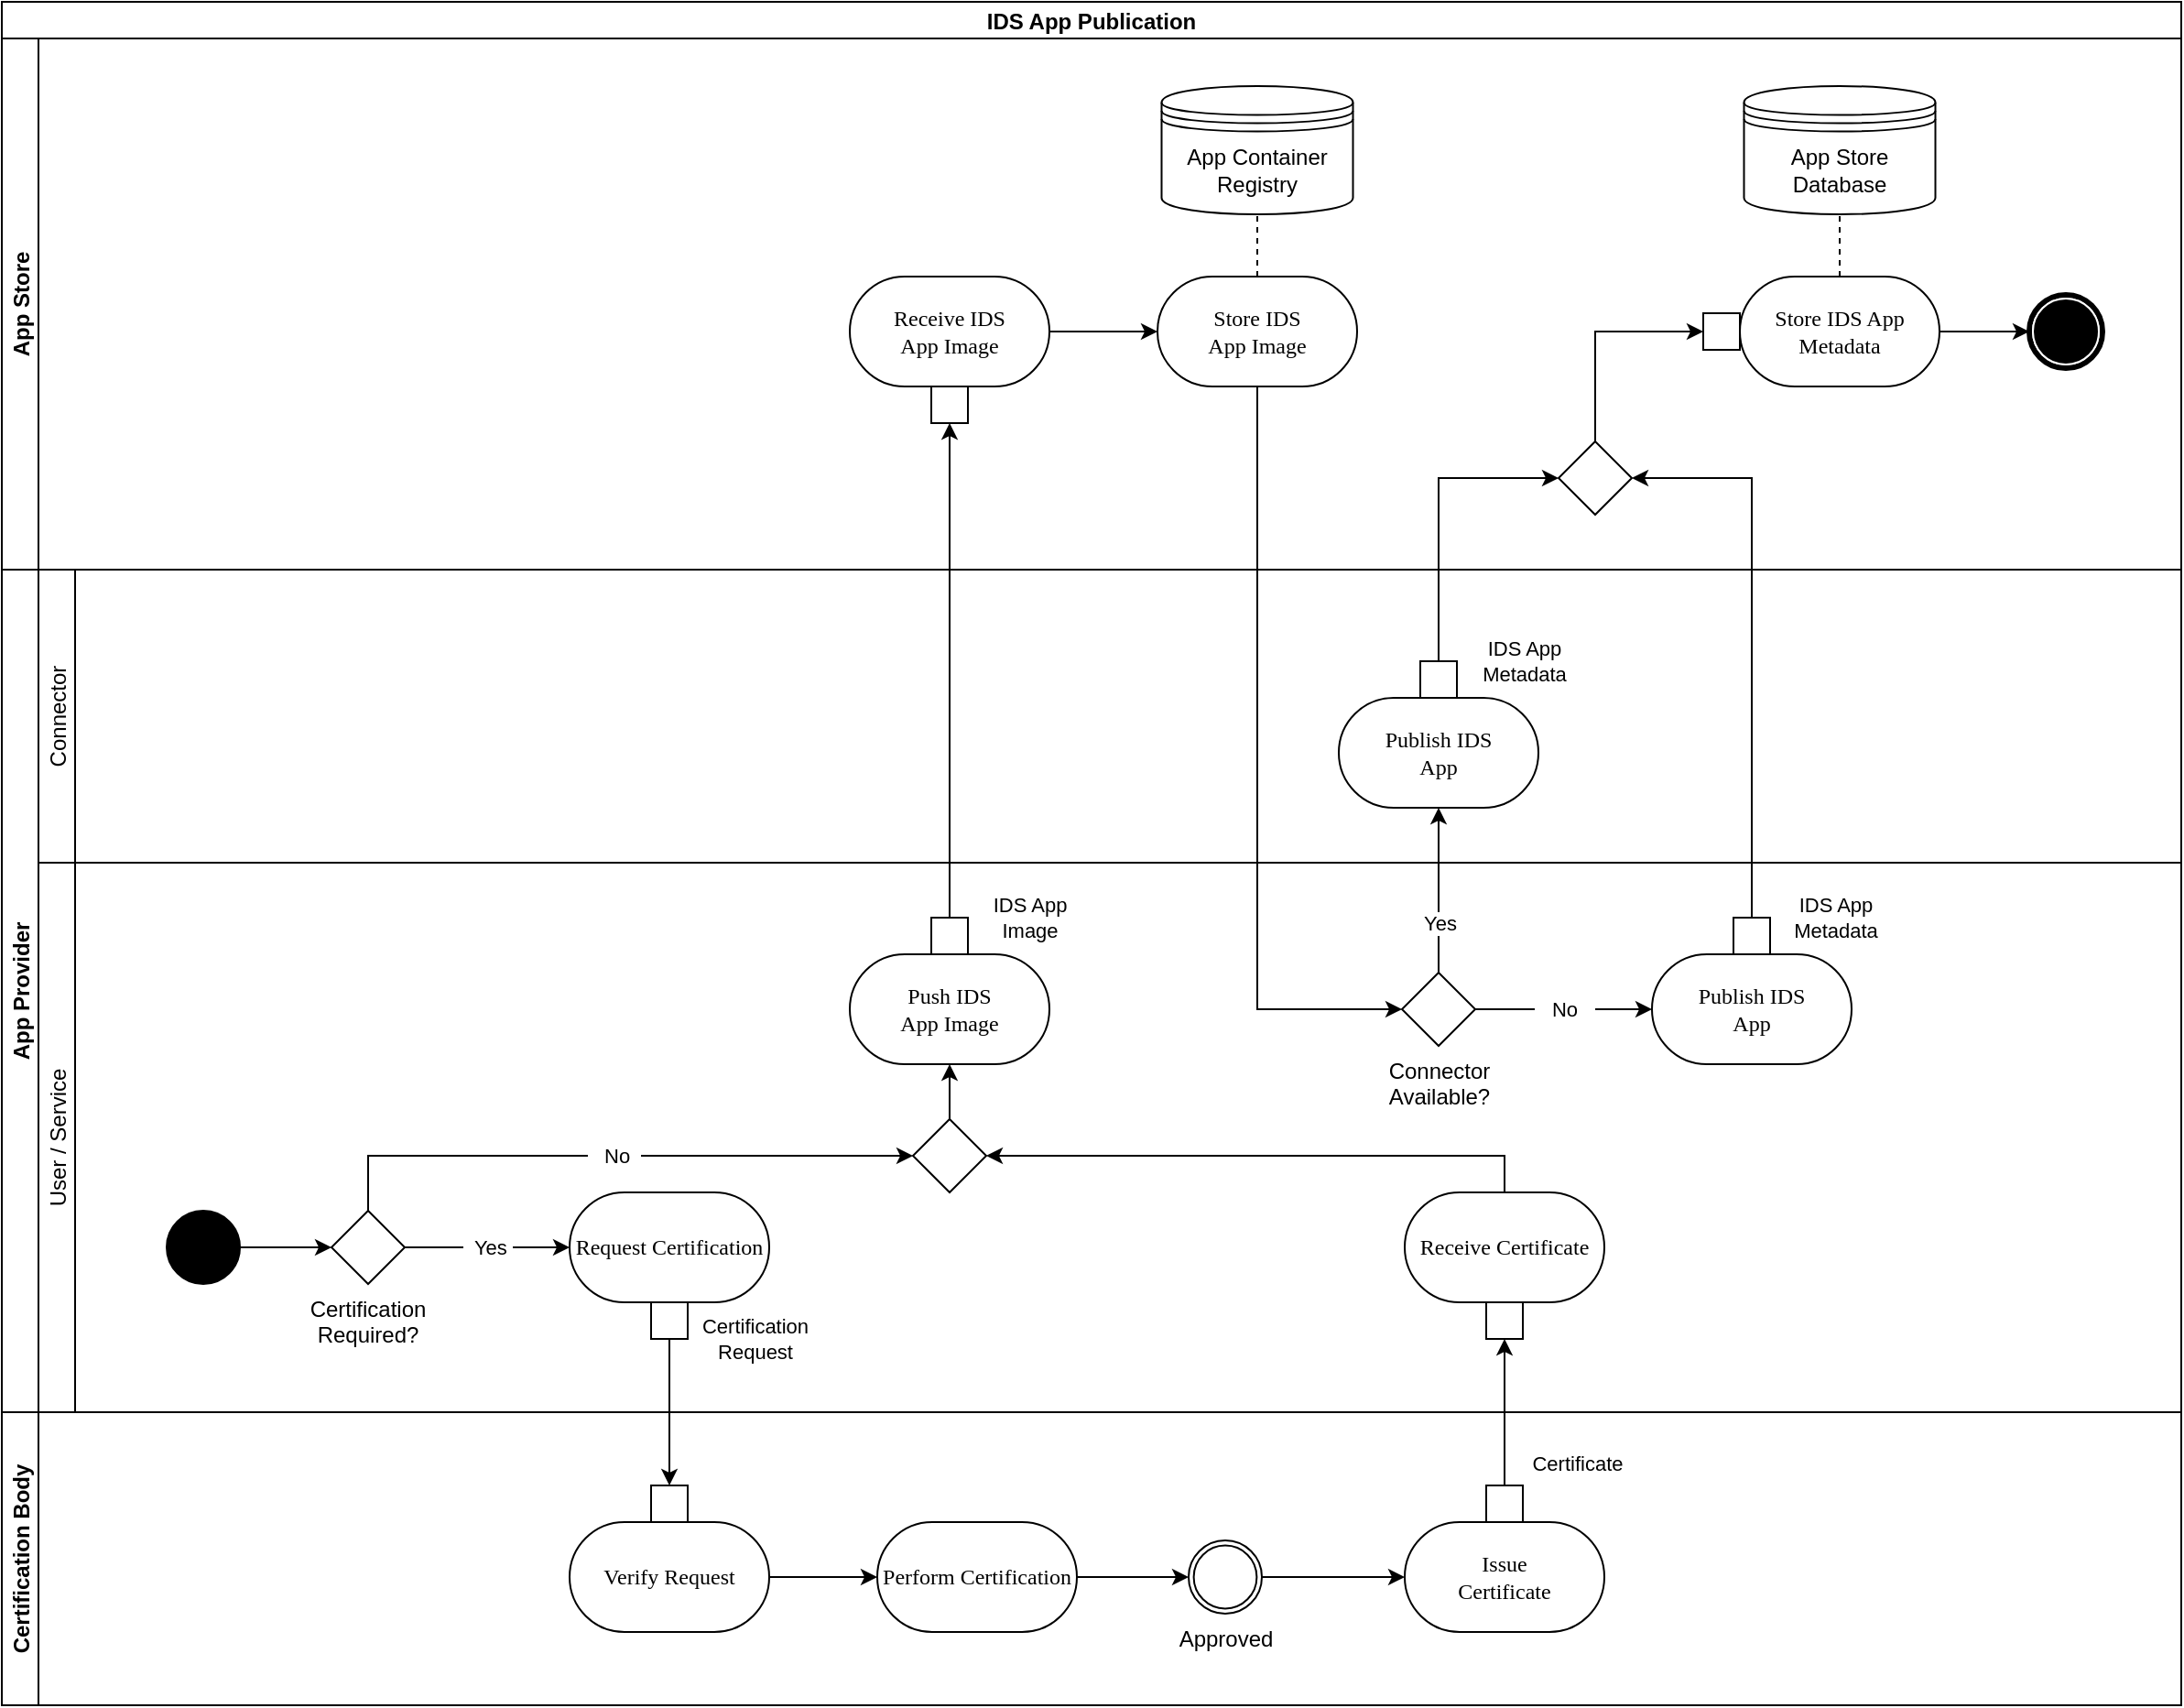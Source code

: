 <mxfile version="17.5.0" type="google"><diagram id="OzzaGZmG7DXFQcaVUCMA" name="Page-3"><mxGraphModel grid="1" page="1" gridSize="10" guides="1" tooltips="1" connect="1" arrows="1" fold="1" pageScale="1" pageWidth="827" pageHeight="1169" math="0" shadow="0"><root><mxCell id="0"/><mxCell id="1" parent="0"/><mxCell id="mxeYSlyRSG2iIcuXlxpL-1" value="IDS App Publication" style="swimlane;childLayout=stackLayout;resizeParent=1;resizeParentMax=0;horizontal=1;startSize=20;horizontalStack=0;fontStyle=1" vertex="1" parent="1"><mxGeometry x="60" y="70" width="1190" height="930" as="geometry"/></mxCell><mxCell id="mxeYSlyRSG2iIcuXlxpL-2" value="App Store" style="swimlane;startSize=20;horizontal=0;" vertex="1" parent="mxeYSlyRSG2iIcuXlxpL-1"><mxGeometry y="20" width="1190" height="290" as="geometry"/></mxCell><mxCell id="Ga0dKPzKgMCQ_paxqXcR-1" value="" style="shape=mxgraph.bpmn.shape;html=1;verticalLabelPosition=bottom;labelBackgroundColor=#ffffff;verticalAlign=top;perimeter=ellipsePerimeter;outline=end;symbol=terminate;rounded=0;shadow=0;comic=0;strokeWidth=1;fontFamily=Verdana;fontSize=12;align=center;" vertex="1" parent="mxeYSlyRSG2iIcuXlxpL-2"><mxGeometry x="1107" y="140" width="40" height="40" as="geometry"/></mxCell><mxCell id="Ga0dKPzKgMCQ_paxqXcR-4" value="&lt;div&gt;Receive IDS&lt;/div&gt;&lt;div&gt;App Image&lt;br&gt;&lt;/div&gt;" style="rounded=1;whiteSpace=wrap;html=1;shadow=0;comic=0;labelBackgroundColor=none;strokeWidth=1;fontFamily=Verdana;fontSize=12;align=center;arcSize=50;" vertex="1" parent="mxeYSlyRSG2iIcuXlxpL-2"><mxGeometry x="463" y="130" width="109" height="60" as="geometry"/></mxCell><mxCell id="Ga0dKPzKgMCQ_paxqXcR-5" value="" style="edgeStyle=none;rounded=0;orthogonalLoop=1;jettySize=auto;html=1;endArrow=classic;endFill=1;" edge="1" parent="mxeYSlyRSG2iIcuXlxpL-2" source="Ga0dKPzKgMCQ_paxqXcR-6" target="Ga0dKPzKgMCQ_paxqXcR-4"><mxGeometry relative="1" as="geometry"/></mxCell><mxCell id="Ga0dKPzKgMCQ_paxqXcR-6" value="" style="rounded=0;whiteSpace=wrap;html=1;strokeColor=default;" vertex="1" parent="mxeYSlyRSG2iIcuXlxpL-2"><mxGeometry x="507.5" y="190" width="20" height="20" as="geometry"/></mxCell><mxCell id="Ga0dKPzKgMCQ_paxqXcR-8" value="&lt;div&gt;Store IDS&lt;/div&gt;&lt;div&gt;App Image&lt;br&gt;&lt;/div&gt;" style="rounded=1;whiteSpace=wrap;html=1;shadow=0;comic=0;labelBackgroundColor=none;strokeWidth=1;fontFamily=Verdana;fontSize=12;align=center;arcSize=50;" vertex="1" parent="mxeYSlyRSG2iIcuXlxpL-2"><mxGeometry x="631" y="130" width="109" height="60" as="geometry"/></mxCell><mxCell id="Ga0dKPzKgMCQ_paxqXcR-3" style="edgeStyle=orthogonalEdgeStyle;rounded=0;orthogonalLoop=1;jettySize=auto;html=1;entryX=0;entryY=0.5;entryDx=0;entryDy=0;" edge="1" parent="mxeYSlyRSG2iIcuXlxpL-2" source="Ga0dKPzKgMCQ_paxqXcR-4" target="Ga0dKPzKgMCQ_paxqXcR-8"><mxGeometry relative="1" as="geometry"/></mxCell><mxCell id="Ga0dKPzKgMCQ_paxqXcR-9" style="edgeStyle=orthogonalEdgeStyle;rounded=0;orthogonalLoop=1;jettySize=auto;html=1;entryX=0;entryY=0.5;entryDx=0;entryDy=0;" edge="1" parent="mxeYSlyRSG2iIcuXlxpL-2" source="Ga0dKPzKgMCQ_paxqXcR-10" target="Ga0dKPzKgMCQ_paxqXcR-1"><mxGeometry relative="1" as="geometry"/></mxCell><mxCell id="Ga0dKPzKgMCQ_paxqXcR-10" value="&lt;div&gt;Store IDS App Metadata&lt;/div&gt;" style="rounded=1;whiteSpace=wrap;html=1;shadow=0;comic=0;labelBackgroundColor=none;strokeWidth=1;fontFamily=Verdana;fontSize=12;align=center;arcSize=50;" vertex="1" parent="mxeYSlyRSG2iIcuXlxpL-2"><mxGeometry x="949" y="130" width="109" height="60" as="geometry"/></mxCell><mxCell id="Ga0dKPzKgMCQ_paxqXcR-11" value="App Store Database" style="shape=datastore;whiteSpace=wrap;html=1;" vertex="1" parent="mxeYSlyRSG2iIcuXlxpL-2"><mxGeometry x="951.25" y="26" width="104.5" height="70" as="geometry"/></mxCell><mxCell id="Ga0dKPzKgMCQ_paxqXcR-12" value="App Container Registry" style="shape=datastore;whiteSpace=wrap;html=1;" vertex="1" parent="mxeYSlyRSG2iIcuXlxpL-2"><mxGeometry x="633.25" y="26" width="104.5" height="70" as="geometry"/></mxCell><mxCell id="Ga0dKPzKgMCQ_paxqXcR-2" style="rounded=0;orthogonalLoop=1;jettySize=auto;html=1;entryX=0.5;entryY=1;entryDx=0;entryDy=0;dashed=1;endArrow=none;endFill=0;exitX=0.5;exitY=0;exitDx=0;exitDy=0;" edge="1" parent="mxeYSlyRSG2iIcuXlxpL-2" source="Ga0dKPzKgMCQ_paxqXcR-8" target="Ga0dKPzKgMCQ_paxqXcR-12"><mxGeometry relative="1" as="geometry"><mxPoint x="281" y="142" as="targetPoint"/></mxGeometry></mxCell><mxCell id="Ga0dKPzKgMCQ_paxqXcR-13" style="rounded=0;orthogonalLoop=1;jettySize=auto;html=1;entryX=0.5;entryY=1;entryDx=0;entryDy=0;dashed=1;endArrow=none;endFill=0;exitX=0.5;exitY=0;exitDx=0;exitDy=0;" edge="1" parent="mxeYSlyRSG2iIcuXlxpL-2" source="Ga0dKPzKgMCQ_paxqXcR-10" target="Ga0dKPzKgMCQ_paxqXcR-11"><mxGeometry relative="1" as="geometry"><mxPoint x="705.5" y="122" as="sourcePoint"/><mxPoint x="705.5" y="60" as="targetPoint"/></mxGeometry></mxCell><mxCell id="jYY0UmdfXAIUuyjPPA4C-9" value="" style="rounded=0;whiteSpace=wrap;html=1;strokeColor=default;" vertex="1" parent="mxeYSlyRSG2iIcuXlxpL-2"><mxGeometry x="929" y="150" width="20" height="20" as="geometry"/></mxCell><mxCell id="x_p6a_JgLOM-_POw9j7f-11" style="edgeStyle=orthogonalEdgeStyle;rounded=0;orthogonalLoop=1;jettySize=auto;html=1;entryX=0;entryY=0.5;entryDx=0;entryDy=0;exitX=0.5;exitY=0;exitDx=0;exitDy=0;" edge="1" parent="mxeYSlyRSG2iIcuXlxpL-2" source="x_p6a_JgLOM-_POw9j7f-7" target="jYY0UmdfXAIUuyjPPA4C-9"><mxGeometry relative="1" as="geometry"/></mxCell><mxCell id="x_p6a_JgLOM-_POw9j7f-7" value="" style="rhombus;whiteSpace=wrap;html=1;" vertex="1" parent="mxeYSlyRSG2iIcuXlxpL-2"><mxGeometry x="850" y="220" width="40" height="40" as="geometry"/></mxCell><mxCell id="-Iqh23WN87WsQf8rnXvx-1" value="App Provider" style="swimlane;startSize=20;horizontal=0;" vertex="1" parent="mxeYSlyRSG2iIcuXlxpL-1"><mxGeometry y="310" width="1190" height="460" as="geometry"/></mxCell><mxCell id="-Iqh23WN87WsQf8rnXvx-2" value="Connector" style="swimlane;startSize=20;horizontal=0;fontStyle=0" vertex="1" parent="-Iqh23WN87WsQf8rnXvx-1"><mxGeometry x="20" width="1170" height="160" as="geometry"/></mxCell><mxCell id="-Iqh23WN87WsQf8rnXvx-3" value="User / Service" style="swimlane;startSize=20;horizontal=0;fontStyle=0" vertex="1" parent="-Iqh23WN87WsQf8rnXvx-2"><mxGeometry y="160" width="1170" height="300" as="geometry"/></mxCell><mxCell id="Cava438lNiLmR3D8FFLl-2" value="" style="ellipse;whiteSpace=wrap;html=1;rounded=0;shadow=0;comic=0;labelBackgroundColor=none;strokeWidth=1;fillColor=#000000;fontFamily=Verdana;fontSize=12;align=center;" vertex="1" parent="-Iqh23WN87WsQf8rnXvx-3"><mxGeometry x="70" y="190" width="40" height="40" as="geometry"/></mxCell><mxCell id="Cava438lNiLmR3D8FFLl-4" value="Request Certification" style="rounded=1;whiteSpace=wrap;html=1;shadow=0;comic=0;labelBackgroundColor=none;strokeWidth=1;fontFamily=Verdana;fontSize=12;align=center;arcSize=50;" vertex="1" parent="-Iqh23WN87WsQf8rnXvx-3"><mxGeometry x="290" y="180" width="109" height="60" as="geometry"/></mxCell><mxCell id="Cava438lNiLmR3D8FFLl-5" value="" style="rounded=0;whiteSpace=wrap;html=1;strokeColor=default;" vertex="1" parent="-Iqh23WN87WsQf8rnXvx-3"><mxGeometry x="334.5" y="240" width="20" height="20" as="geometry"/></mxCell><mxCell id="Cava438lNiLmR3D8FFLl-6" value="Certification Required?" style="text;whiteSpace=wrap;html=1;align=center;" vertex="1" parent="-Iqh23WN87WsQf8rnXvx-3"><mxGeometry x="140" y="230" width="80" height="40" as="geometry"/></mxCell><mxCell id="Cava438lNiLmR3D8FFLl-7" value="" style="rhombus;whiteSpace=wrap;html=1;" vertex="1" parent="-Iqh23WN87WsQf8rnXvx-3"><mxGeometry x="160" y="190" width="40" height="40" as="geometry"/></mxCell><mxCell id="Cava438lNiLmR3D8FFLl-1" style="edgeStyle=orthogonalEdgeStyle;rounded=0;orthogonalLoop=1;jettySize=auto;html=1;entryX=0;entryY=0.5;entryDx=0;entryDy=0;" edge="1" parent="-Iqh23WN87WsQf8rnXvx-3" source="Cava438lNiLmR3D8FFLl-2" target="Cava438lNiLmR3D8FFLl-7"><mxGeometry relative="1" as="geometry"><mxPoint x="50" y="-100" as="targetPoint"/></mxGeometry></mxCell><mxCell id="Cava438lNiLmR3D8FFLl-3" value="&amp;nbsp; Yes&amp;nbsp; " style="edgeStyle=orthogonalEdgeStyle;rounded=0;orthogonalLoop=1;jettySize=auto;html=1;entryX=0;entryY=0.5;entryDx=0;entryDy=0;exitX=1;exitY=0.5;exitDx=0;exitDy=0;" edge="1" parent="-Iqh23WN87WsQf8rnXvx-3" source="Cava438lNiLmR3D8FFLl-7" target="Cava438lNiLmR3D8FFLl-4"><mxGeometry relative="1" as="geometry"><mxPoint as="offset"/><mxPoint x="168" y="-100" as="sourcePoint"/></mxGeometry></mxCell><mxCell id="OixFfQssGncNsx5AJHzD-1" value="Receive Certificate" style="rounded=1;whiteSpace=wrap;html=1;shadow=0;comic=0;labelBackgroundColor=none;strokeWidth=1;fontFamily=Verdana;fontSize=12;align=center;arcSize=50;" vertex="1" parent="-Iqh23WN87WsQf8rnXvx-3"><mxGeometry x="746" y="180" width="109" height="60" as="geometry"/></mxCell><mxCell id="OixFfQssGncNsx5AJHzD-2" value="" style="rounded=0;whiteSpace=wrap;html=1;strokeColor=default;" vertex="1" parent="-Iqh23WN87WsQf8rnXvx-3"><mxGeometry x="790.5" y="240" width="20" height="20" as="geometry"/></mxCell><mxCell id="oLDrk0KL3nYm0G_-Zt4T-3" value="" style="rhombus;whiteSpace=wrap;html=1;" vertex="1" parent="-Iqh23WN87WsQf8rnXvx-3"><mxGeometry x="477.5" y="140" width="40" height="40" as="geometry"/></mxCell><mxCell id="oLDrk0KL3nYm0G_-Zt4T-2" value="&amp;nbsp;&amp;nbsp; No&amp;nbsp;&amp;nbsp; " style="edgeStyle=orthogonalEdgeStyle;rounded=0;orthogonalLoop=1;jettySize=auto;html=1;entryX=0;entryY=0.5;entryDx=0;entryDy=0;exitX=0.5;exitY=0;exitDx=0;exitDy=0;" edge="1" parent="-Iqh23WN87WsQf8rnXvx-3" source="Cava438lNiLmR3D8FFLl-7" target="oLDrk0KL3nYm0G_-Zt4T-3"><mxGeometry relative="1" as="geometry"/></mxCell><mxCell id="oLDrk0KL3nYm0G_-Zt4T-1" style="edgeStyle=orthogonalEdgeStyle;rounded=0;orthogonalLoop=1;jettySize=auto;html=1;entryX=1;entryY=0.5;entryDx=0;entryDy=0;exitX=0.5;exitY=0;exitDx=0;exitDy=0;" edge="1" parent="-Iqh23WN87WsQf8rnXvx-3" source="OixFfQssGncNsx5AJHzD-1" target="oLDrk0KL3nYm0G_-Zt4T-3"><mxGeometry relative="1" as="geometry"/></mxCell><mxCell id="nORQG8Ys505Lx_ZNCwX0-1" value="&lt;div&gt;Push IDS&lt;/div&gt;&lt;div&gt;App Image&lt;/div&gt;" style="rounded=1;whiteSpace=wrap;html=1;shadow=0;comic=0;labelBackgroundColor=none;strokeWidth=1;fontFamily=Verdana;fontSize=12;align=center;arcSize=50;" vertex="1" parent="-Iqh23WN87WsQf8rnXvx-3"><mxGeometry x="443" y="50" width="109" height="60" as="geometry"/></mxCell><mxCell id="oLDrk0KL3nYm0G_-Zt4T-5" style="rounded=0;orthogonalLoop=1;jettySize=auto;html=1;entryX=0.5;entryY=1;entryDx=0;entryDy=0;" edge="1" parent="-Iqh23WN87WsQf8rnXvx-3" source="oLDrk0KL3nYm0G_-Zt4T-3" target="nORQG8Ys505Lx_ZNCwX0-1"><mxGeometry relative="1" as="geometry"/></mxCell><mxCell id="nORQG8Ys505Lx_ZNCwX0-2" value="" style="rounded=0;whiteSpace=wrap;html=1;strokeColor=default;" vertex="1" parent="-Iqh23WN87WsQf8rnXvx-3"><mxGeometry x="487.5" y="30" width="20" height="20" as="geometry"/></mxCell><mxCell id="jYY0UmdfXAIUuyjPPA4C-1" value="&lt;div&gt;Publish IDS&lt;/div&gt;&lt;div&gt;App&lt;/div&gt;" style="rounded=1;whiteSpace=wrap;html=1;shadow=0;comic=0;labelBackgroundColor=none;strokeWidth=1;fontFamily=Verdana;fontSize=12;align=center;arcSize=50;" vertex="1" parent="-Iqh23WN87WsQf8rnXvx-3"><mxGeometry x="881" y="50" width="109" height="60" as="geometry"/></mxCell><mxCell id="jYY0UmdfXAIUuyjPPA4C-3" value="" style="rounded=0;whiteSpace=wrap;html=1;strokeColor=default;" vertex="1" parent="-Iqh23WN87WsQf8rnXvx-3"><mxGeometry x="925.5" y="30" width="20" height="20" as="geometry"/></mxCell><mxCell id="x_p6a_JgLOM-_POw9j7f-4" value="&amp;nbsp; &amp;nbsp;No&amp;nbsp; &amp;nbsp;" style="edgeStyle=none;rounded=0;orthogonalLoop=1;jettySize=auto;html=1;entryX=0;entryY=0.5;entryDx=0;entryDy=0;" edge="1" parent="-Iqh23WN87WsQf8rnXvx-3" source="x_p6a_JgLOM-_POw9j7f-1" target="jYY0UmdfXAIUuyjPPA4C-1"><mxGeometry relative="1" as="geometry"/></mxCell><mxCell id="x_p6a_JgLOM-_POw9j7f-1" value="" style="rhombus;whiteSpace=wrap;html=1;" vertex="1" parent="-Iqh23WN87WsQf8rnXvx-3"><mxGeometry x="744.5" y="60" width="40" height="40" as="geometry"/></mxCell><mxCell id="x_p6a_JgLOM-_POw9j7f-6" value="Connector Available?" style="text;whiteSpace=wrap;html=1;align=center;" vertex="1" parent="-Iqh23WN87WsQf8rnXvx-3"><mxGeometry x="724.5" y="100" width="80" height="40" as="geometry"/></mxCell><mxCell id="jYY0UmdfXAIUuyjPPA4C-5" value="&lt;div&gt;Publish IDS&lt;/div&gt;&lt;div&gt;App&lt;br&gt;&lt;/div&gt;" style="rounded=1;whiteSpace=wrap;html=1;shadow=0;comic=0;labelBackgroundColor=none;strokeWidth=1;fontFamily=Verdana;fontSize=12;align=center;arcSize=50;" vertex="1" parent="-Iqh23WN87WsQf8rnXvx-2"><mxGeometry x="710" y="70" width="109" height="60" as="geometry"/></mxCell><mxCell id="jYY0UmdfXAIUuyjPPA4C-8" value="" style="rounded=0;whiteSpace=wrap;html=1;strokeColor=default;" vertex="1" parent="-Iqh23WN87WsQf8rnXvx-2"><mxGeometry x="754.5" y="50" width="20" height="20" as="geometry"/></mxCell><mxCell id="x_p6a_JgLOM-_POw9j7f-5" value="Yes" style="rounded=0;orthogonalLoop=1;jettySize=auto;html=1;entryX=0.5;entryY=1;entryDx=0;entryDy=0;" edge="1" parent="-Iqh23WN87WsQf8rnXvx-2" source="x_p6a_JgLOM-_POw9j7f-1" target="jYY0UmdfXAIUuyjPPA4C-5"><mxGeometry x="-0.4" relative="1" as="geometry"><mxPoint as="offset"/></mxGeometry></mxCell><mxCell id="jYY0UmdfXAIUuyjPPA4C-10" value="&lt;div&gt;IDS App&lt;/div&gt;&lt;div&gt;Metadata&lt;br&gt;&lt;/div&gt;" style="edgeStyle=orthogonalEdgeStyle;rounded=0;orthogonalLoop=1;jettySize=auto;html=1;entryX=0;entryY=0.5;entryDx=0;entryDy=0;exitX=0.5;exitY=0;exitDx=0;exitDy=0;" edge="1" parent="mxeYSlyRSG2iIcuXlxpL-1" source="jYY0UmdfXAIUuyjPPA4C-8" target="x_p6a_JgLOM-_POw9j7f-7"><mxGeometry x="-1.0" y="-45" relative="1" as="geometry"><mxPoint x="1" as="offset"/></mxGeometry></mxCell><mxCell id="x_p6a_JgLOM-_POw9j7f-8" value="IDS App&lt;br&gt;Metadata" style="edgeStyle=orthogonalEdgeStyle;rounded=0;orthogonalLoop=1;jettySize=auto;html=1;entryX=1;entryY=0.5;entryDx=0;entryDy=0;exitX=0.5;exitY=0;exitDx=0;exitDy=0;" edge="1" parent="mxeYSlyRSG2iIcuXlxpL-1" source="jYY0UmdfXAIUuyjPPA4C-3" target="x_p6a_JgLOM-_POw9j7f-7"><mxGeometry x="-0.998" y="-44" relative="1" as="geometry"><mxPoint x="1" as="offset"/></mxGeometry></mxCell><mxCell id="mxeYSlyRSG2iIcuXlxpL-13" value="Certification Body" style="swimlane;startSize=20;horizontal=0;" vertex="1" parent="mxeYSlyRSG2iIcuXlxpL-1"><mxGeometry y="770" width="1190" height="160" as="geometry"/></mxCell><mxCell id="cm9Cc43dv7Ue6KO3rWuy-2" value="Verify Request" style="rounded=1;whiteSpace=wrap;html=1;shadow=0;comic=0;labelBackgroundColor=none;strokeWidth=1;fontFamily=Verdana;fontSize=12;align=center;arcSize=50;" vertex="1" parent="mxeYSlyRSG2iIcuXlxpL-13"><mxGeometry x="310" y="60" width="109" height="60" as="geometry"/></mxCell><mxCell id="cm9Cc43dv7Ue6KO3rWuy-4" value="Perform Certification" style="rounded=1;whiteSpace=wrap;html=1;shadow=0;comic=0;labelBackgroundColor=none;strokeWidth=1;fontFamily=Verdana;fontSize=12;align=center;arcSize=50;" vertex="1" parent="mxeYSlyRSG2iIcuXlxpL-13"><mxGeometry x="478" y="60" width="109" height="60" as="geometry"/></mxCell><mxCell id="cm9Cc43dv7Ue6KO3rWuy-1" style="edgeStyle=orthogonalEdgeStyle;rounded=0;orthogonalLoop=1;jettySize=auto;html=1;entryX=0;entryY=0.5;entryDx=0;entryDy=0;" edge="1" parent="mxeYSlyRSG2iIcuXlxpL-13" source="cm9Cc43dv7Ue6KO3rWuy-2" target="cm9Cc43dv7Ue6KO3rWuy-4"><mxGeometry relative="1" as="geometry"/></mxCell><mxCell id="cm9Cc43dv7Ue6KO3rWuy-5" value="&lt;div&gt;Issue&lt;/div&gt;&lt;div&gt;Certificate&lt;/div&gt;" style="rounded=1;whiteSpace=wrap;html=1;shadow=0;comic=0;labelBackgroundColor=none;strokeWidth=1;fontFamily=Verdana;fontSize=12;align=center;arcSize=50;" vertex="1" parent="mxeYSlyRSG2iIcuXlxpL-13"><mxGeometry x="766" y="60" width="109" height="60" as="geometry"/></mxCell><mxCell id="cm9Cc43dv7Ue6KO3rWuy-6" style="edgeStyle=orthogonalEdgeStyle;rounded=0;orthogonalLoop=1;jettySize=auto;html=1;entryX=0;entryY=0.5;entryDx=0;entryDy=0;" edge="1" parent="mxeYSlyRSG2iIcuXlxpL-13" source="cm9Cc43dv7Ue6KO3rWuy-7" target="cm9Cc43dv7Ue6KO3rWuy-5"><mxGeometry relative="1" as="geometry"/></mxCell><mxCell id="cm9Cc43dv7Ue6KO3rWuy-7" value="Approved" style="points=[[0.145,0.145,0],[0.5,0,0],[0.855,0.145,0],[1,0.5,0],[0.855,0.855,0],[0.5,1,0],[0.145,0.855,0],[0,0.5,0]];shape=mxgraph.bpmn.event;html=1;verticalLabelPosition=bottom;labelBackgroundColor=#ffffff;verticalAlign=top;align=center;perimeter=ellipsePerimeter;outlineConnect=0;aspect=fixed;outline=throwing;symbol=general;" vertex="1" parent="mxeYSlyRSG2iIcuXlxpL-13"><mxGeometry x="648" y="70" width="40" height="40" as="geometry"/></mxCell><mxCell id="cm9Cc43dv7Ue6KO3rWuy-3" style="edgeStyle=orthogonalEdgeStyle;rounded=0;orthogonalLoop=1;jettySize=auto;html=1;entryX=0;entryY=0.5;entryDx=0;entryDy=0;entryPerimeter=0;" edge="1" parent="mxeYSlyRSG2iIcuXlxpL-13" source="cm9Cc43dv7Ue6KO3rWuy-4" target="cm9Cc43dv7Ue6KO3rWuy-7"><mxGeometry relative="1" as="geometry"/></mxCell><mxCell id="cm9Cc43dv7Ue6KO3rWuy-8" value="" style="rounded=0;whiteSpace=wrap;html=1;strokeColor=default;" vertex="1" parent="mxeYSlyRSG2iIcuXlxpL-13"><mxGeometry x="354.5" y="40" width="20" height="20" as="geometry"/></mxCell><mxCell id="cm9Cc43dv7Ue6KO3rWuy-9" value="" style="rounded=0;whiteSpace=wrap;html=1;strokeColor=default;" vertex="1" parent="mxeYSlyRSG2iIcuXlxpL-13"><mxGeometry x="810.5" y="40" width="20" height="20" as="geometry"/></mxCell><mxCell id="cm9Cc43dv7Ue6KO3rWuy-10" value="&lt;div&gt;Certification&lt;/div&gt;&lt;div&gt;Request&lt;/div&gt;" style="edgeStyle=none;rounded=0;orthogonalLoop=1;jettySize=auto;html=1;entryX=0.5;entryY=0;entryDx=0;entryDy=0;" edge="1" parent="mxeYSlyRSG2iIcuXlxpL-1" source="Cava438lNiLmR3D8FFLl-5" target="cm9Cc43dv7Ue6KO3rWuy-8"><mxGeometry x="-1" y="46" relative="1" as="geometry"><mxPoint as="offset"/></mxGeometry></mxCell><mxCell id="OixFfQssGncNsx5AJHzD-4" value="Certificate" style="edgeStyle=none;rounded=0;orthogonalLoop=1;jettySize=auto;html=1;" edge="1" parent="mxeYSlyRSG2iIcuXlxpL-1" source="cm9Cc43dv7Ue6KO3rWuy-9" target="OixFfQssGncNsx5AJHzD-2"><mxGeometry x="-0.702" y="-39" relative="1" as="geometry"><mxPoint as="offset"/></mxGeometry></mxCell><mxCell id="QDMS9-EUqBEqJQIOerHg-1" value="&lt;div&gt;IDS App&lt;/div&gt;&lt;div&gt;Image&lt;/div&gt;" style="edgeStyle=none;rounded=0;orthogonalLoop=1;jettySize=auto;html=1;entryX=0.5;entryY=1;entryDx=0;entryDy=0;" edge="1" parent="mxeYSlyRSG2iIcuXlxpL-1" source="nORQG8Ys505Lx_ZNCwX0-2" target="Ga0dKPzKgMCQ_paxqXcR-6"><mxGeometry x="-1" y="-42" relative="1" as="geometry"><mxPoint x="1" as="offset"/></mxGeometry></mxCell><mxCell id="jYY0UmdfXAIUuyjPPA4C-2" style="rounded=0;orthogonalLoop=1;jettySize=auto;html=1;entryX=0;entryY=0.5;entryDx=0;entryDy=0;edgeStyle=orthogonalEdgeStyle;exitX=0.5;exitY=1;exitDx=0;exitDy=0;" edge="1" parent="mxeYSlyRSG2iIcuXlxpL-1" source="Ga0dKPzKgMCQ_paxqXcR-8" target="x_p6a_JgLOM-_POw9j7f-1"><mxGeometry relative="1" as="geometry"/></mxCell></root></mxGraphModel></diagram></mxfile>